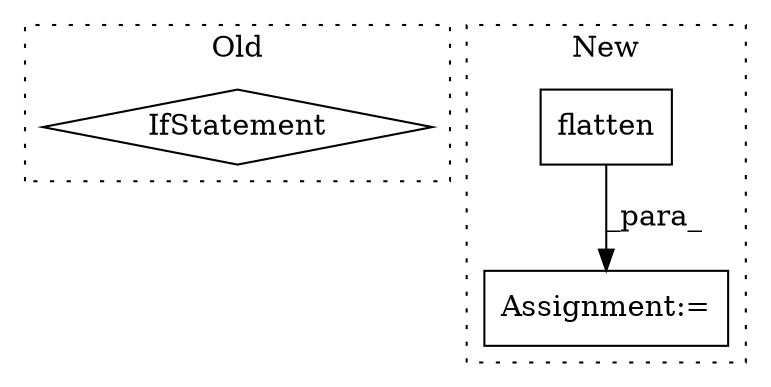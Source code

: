 digraph G {
subgraph cluster0 {
1 [label="IfStatement" a="25" s="11216,11256" l="4,2" shape="diamond"];
label = "Old";
style="dotted";
}
subgraph cluster1 {
2 [label="flatten" a="32" s="11226,11235" l="8,1" shape="box"];
3 [label="Assignment:=" a="7" s="11220" l="1" shape="box"];
label = "New";
style="dotted";
}
2 -> 3 [label="_para_"];
}